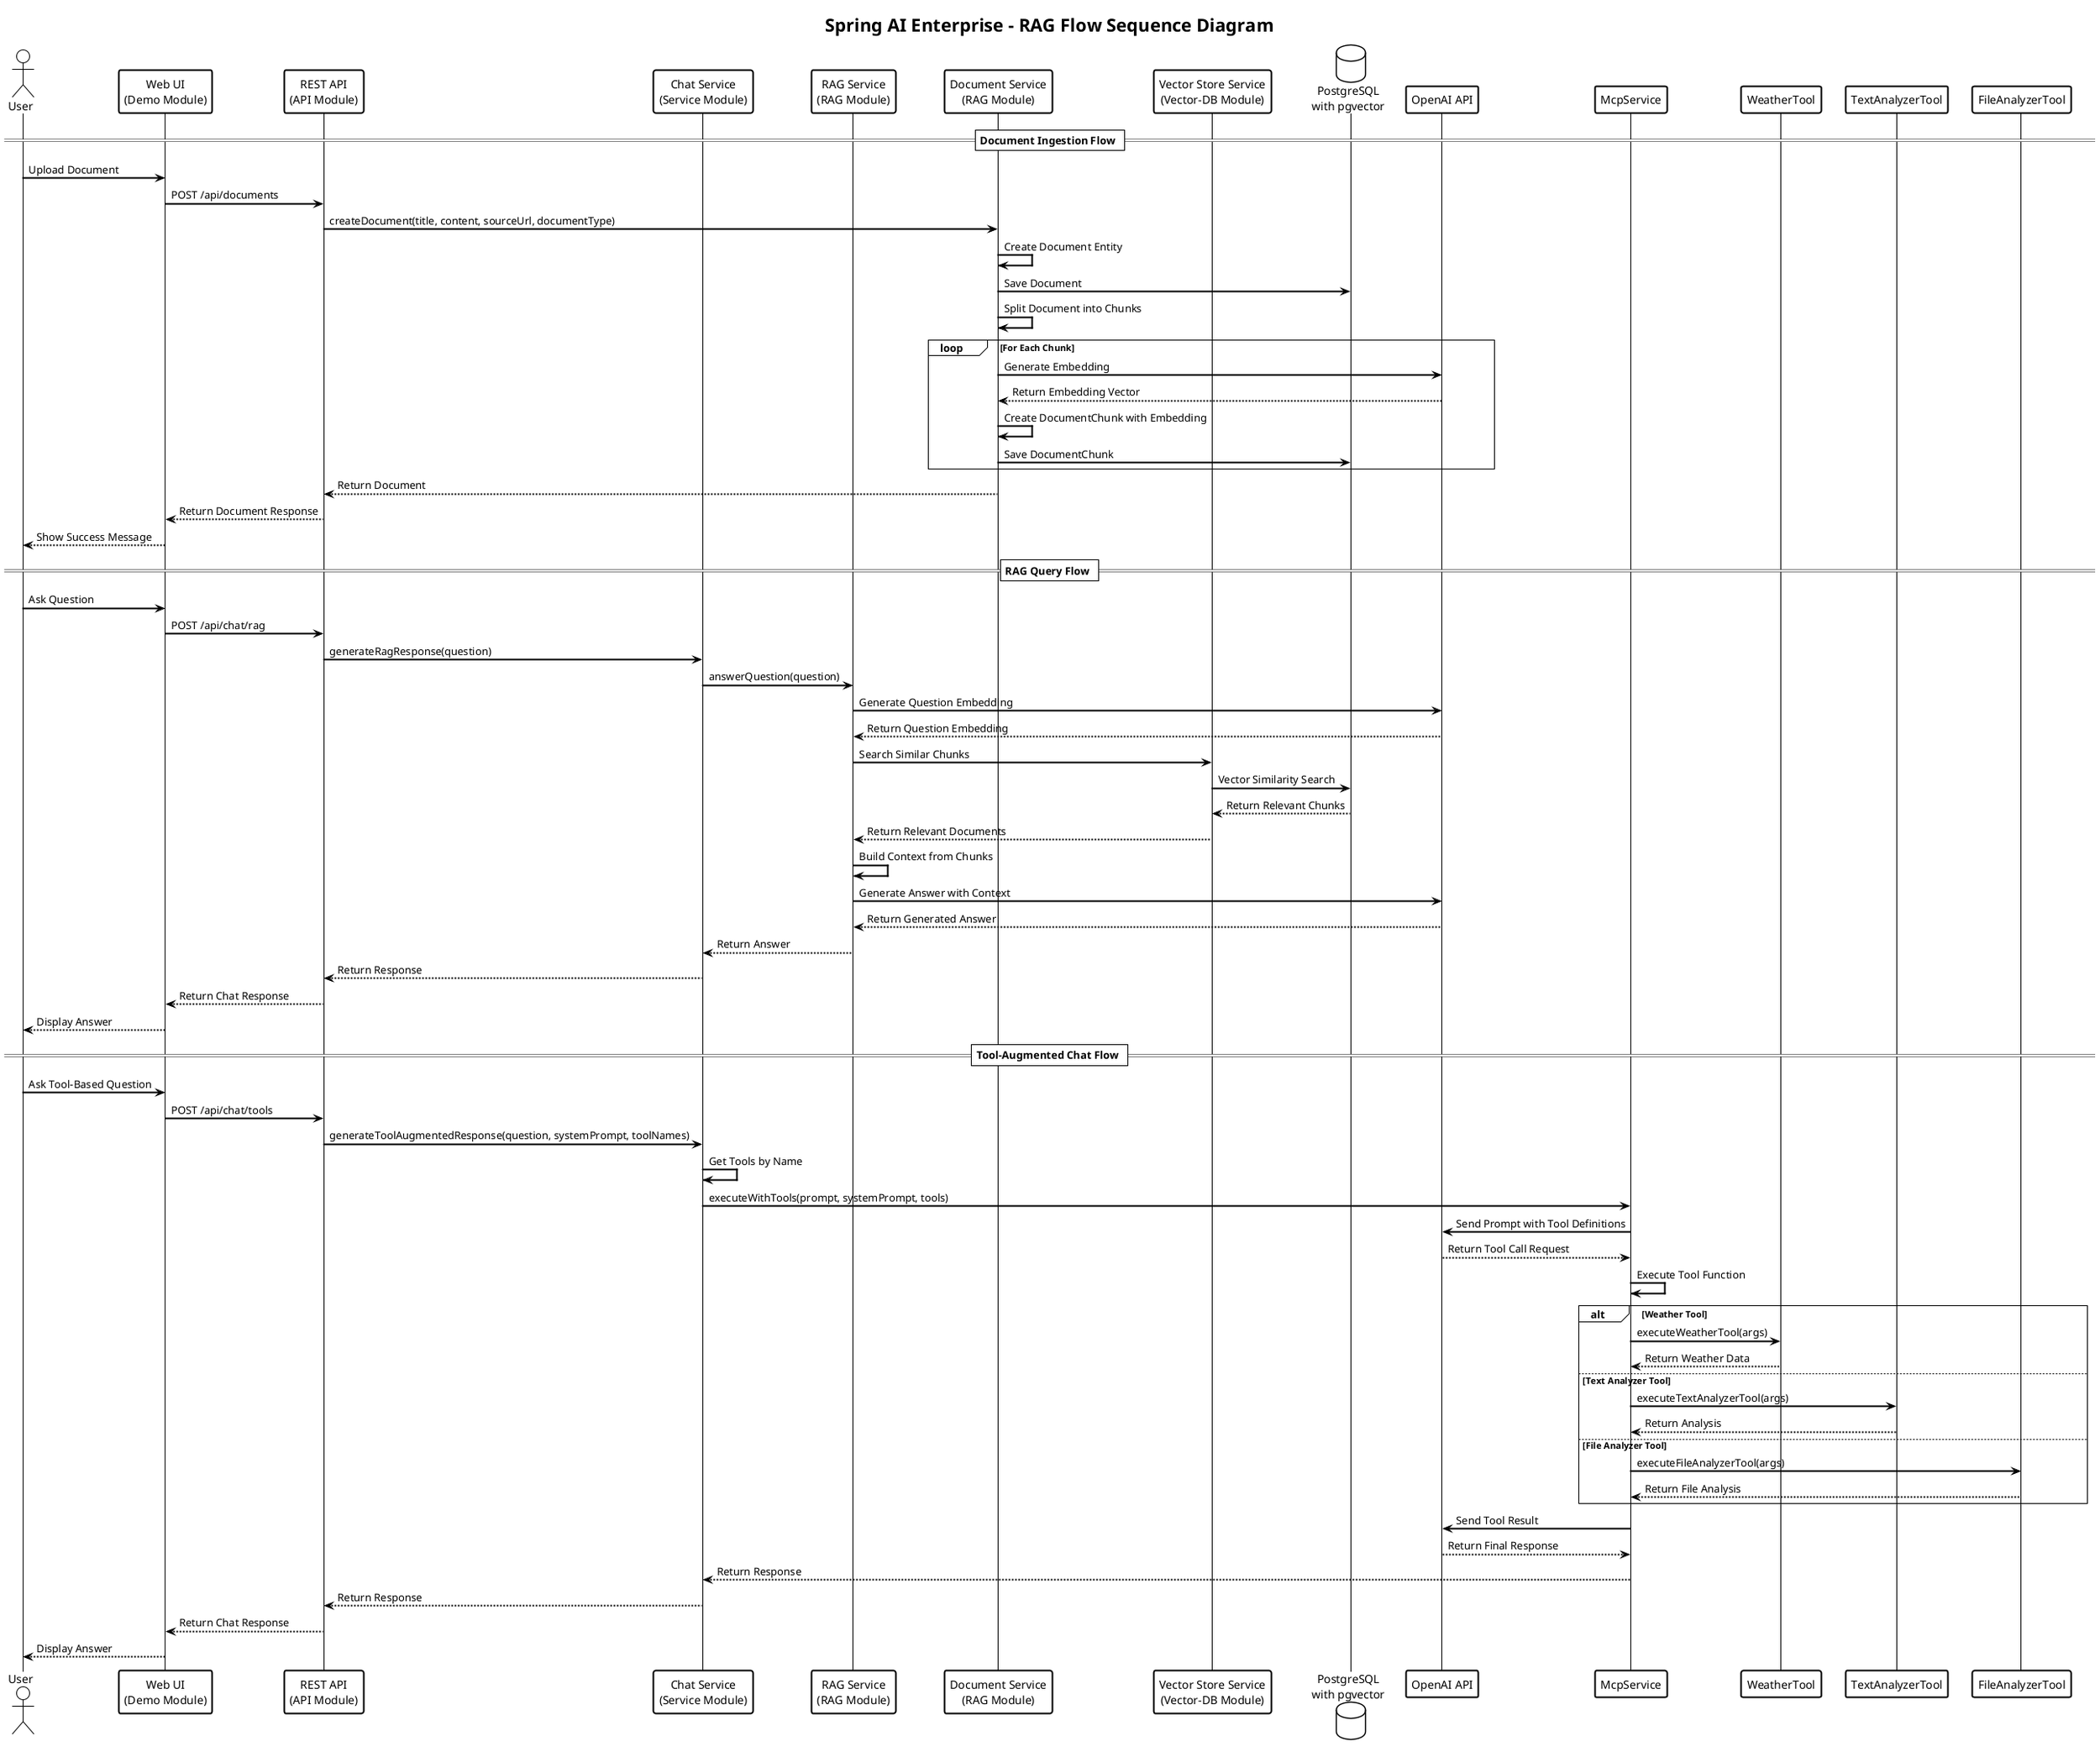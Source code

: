 @startuml Sequence Diagram
!theme plain
skinparam backgroundColor white
skinparam sequenceArrowThickness 2
skinparam participantBorderThickness 2
skinparam boxBorderThickness 2

title Spring AI Enterprise - RAG Flow Sequence Diagram

actor User
participant "Web UI\n(Demo Module)" as WebUI
participant "REST API\n(API Module)" as API
participant "Chat Service\n(Service Module)" as ChatService
participant "RAG Service\n(RAG Module)" as RAGService
participant "Document Service\n(RAG Module)" as DocService
participant "Vector Store Service\n(Vector-DB Module)" as VectorService
database "PostgreSQL\nwith pgvector" as Postgres
participant "OpenAI API" as OpenAI

== Document Ingestion Flow ==

User -> WebUI: Upload Document
WebUI -> API: POST /api/documents
API -> DocService: createDocument(title, content, sourceUrl, documentType)
DocService -> DocService: Create Document Entity
DocService -> Postgres: Save Document
DocService -> DocService: Split Document into Chunks
loop For Each Chunk
    DocService -> OpenAI: Generate Embedding
    OpenAI --> DocService: Return Embedding Vector
    DocService -> DocService: Create DocumentChunk with Embedding
    DocService -> Postgres: Save DocumentChunk
end
DocService --> API: Return Document
API --> WebUI: Return Document Response
WebUI --> User: Show Success Message

== RAG Query Flow ==

User -> WebUI: Ask Question
WebUI -> API: POST /api/chat/rag
API -> ChatService: generateRagResponse(question)
ChatService -> RAGService: answerQuestion(question)
RAGService -> OpenAI: Generate Question Embedding
OpenAI --> RAGService: Return Question Embedding
RAGService -> VectorService: Search Similar Chunks
VectorService -> Postgres: Vector Similarity Search
Postgres --> VectorService: Return Relevant Chunks
VectorService --> RAGService: Return Relevant Documents
RAGService -> RAGService: Build Context from Chunks
RAGService -> OpenAI: Generate Answer with Context
OpenAI --> RAGService: Return Generated Answer
RAGService --> ChatService: Return Answer
ChatService --> API: Return Response
API --> WebUI: Return Chat Response
WebUI --> User: Display Answer

== Tool-Augmented Chat Flow ==

User -> WebUI: Ask Tool-Based Question
WebUI -> API: POST /api/chat/tools
API -> ChatService: generateToolAugmentedResponse(question, systemPrompt, toolNames)
ChatService -> ChatService: Get Tools by Name
ChatService -> McpService: executeWithTools(prompt, systemPrompt, tools)
McpService -> OpenAI: Send Prompt with Tool Definitions
OpenAI --> McpService: Return Tool Call Request
McpService -> McpService: Execute Tool Function
alt Weather Tool
    McpService -> WeatherTool: executeWeatherTool(args)
    WeatherTool --> McpService: Return Weather Data
else Text Analyzer Tool
    McpService -> TextAnalyzerTool: executeTextAnalyzerTool(args)
    TextAnalyzerTool --> McpService: Return Analysis
else File Analyzer Tool
    McpService -> FileAnalyzerTool: executeFileAnalyzerTool(args)
    FileAnalyzerTool --> McpService: Return File Analysis
end
McpService -> OpenAI: Send Tool Result
OpenAI --> McpService: Return Final Response
McpService --> ChatService: Return Response
ChatService --> API: Return Response
API --> WebUI: Return Chat Response
WebUI --> User: Display Answer

@enduml
